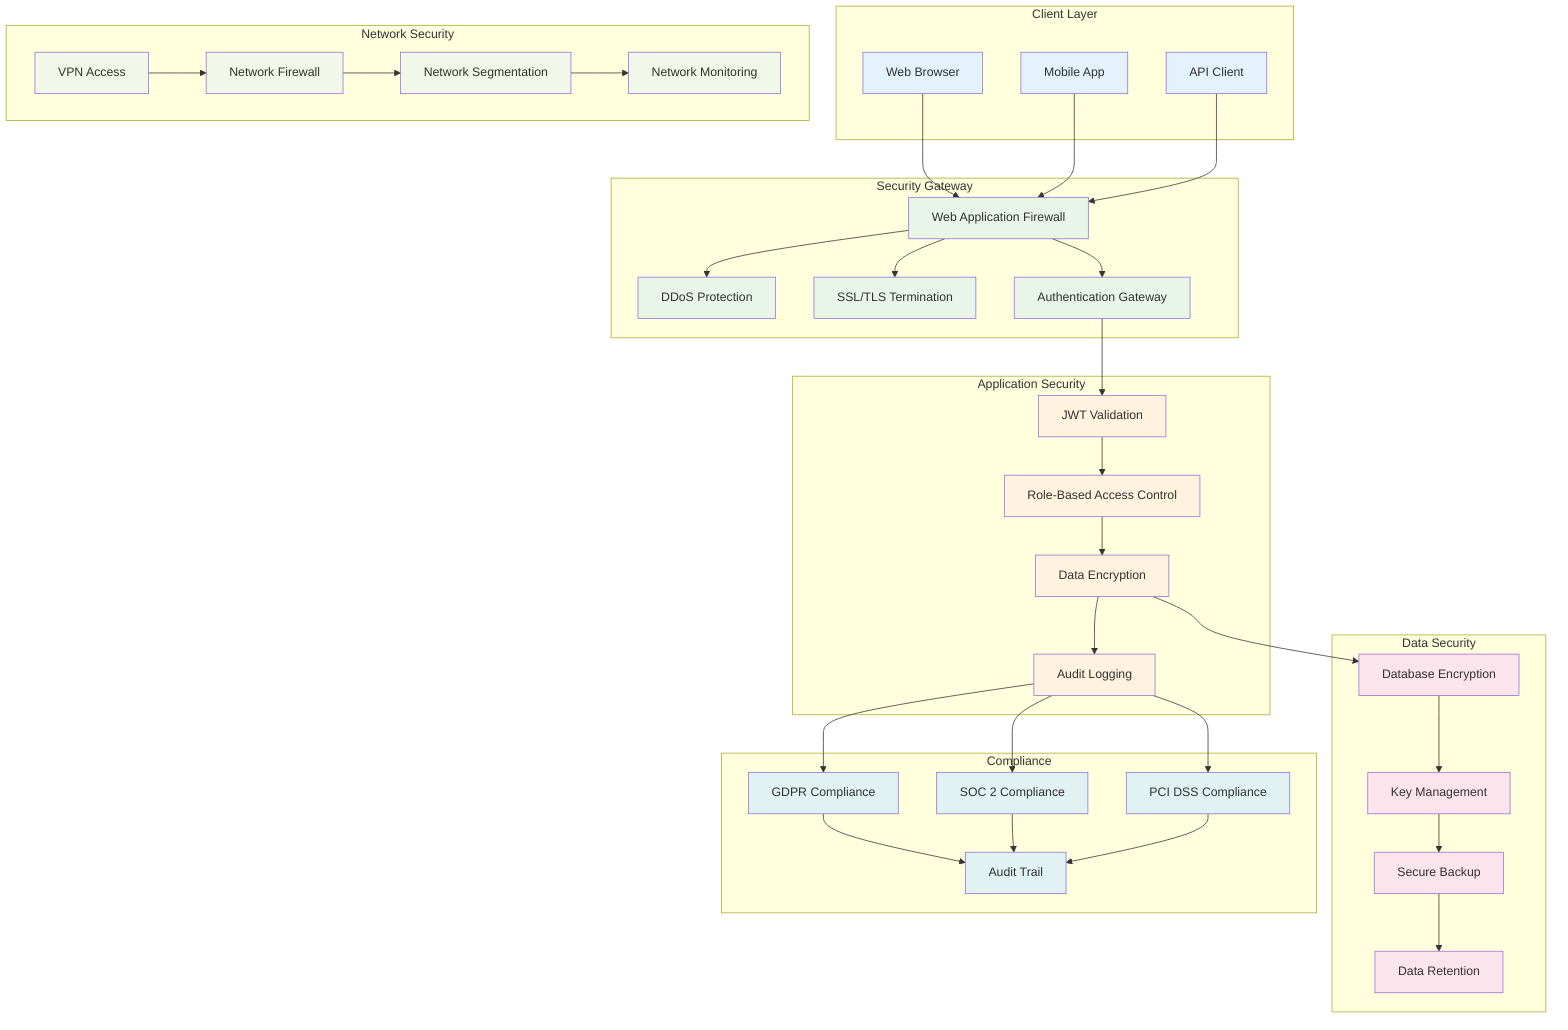 graph TB
    subgraph "Client Layer"
        Browser[Web Browser]
        Mobile[Mobile App]
        API_Client[API Client]
    end
    
    subgraph "Security Gateway"
        WAF[Web Application Firewall]
        DDoS[DDoS Protection]
        SSL[SSL/TLS Termination]
        Auth[Authentication Gateway]
    end
    
    subgraph "Application Security"
        JWT[JWT Validation]
        RBAC[Role-Based Access Control]
        Encryption[Data Encryption]
        Audit[Audit Logging]
    end
    
    subgraph "Data Security"
        DB_Encryption[Database Encryption]
        Key_Management[Key Management]
        Backup[Secure Backup]
        Retention[Data Retention]
    end
    
    subgraph "Network Security"
        VPN[VPN Access]
        Firewall[Network Firewall]
        Segmentation[Network Segmentation]
        Monitoring[Network Monitoring]
    end
    
    subgraph "Compliance"
        GDPR[GDPR Compliance]
        SOC2[SOC 2 Compliance]
        PCI[PCI DSS Compliance]
        Audit_Trail[Audit Trail]
    end
    
    %% Client connections
    Browser --> WAF
    Mobile --> WAF
    API_Client --> WAF
    
    %% Security gateway
    WAF --> DDoS
    WAF --> SSL
    WAF --> Auth
    
    %% Application security
    Auth --> JWT
    JWT --> RBAC
    RBAC --> Encryption
    Encryption --> Audit
    
    %% Data security
    Encryption --> DB_Encryption
    DB_Encryption --> Key_Management
    Key_Management --> Backup
    Backup --> Retention
    
    %% Network security
    VPN --> Firewall
    Firewall --> Segmentation
    Segmentation --> Monitoring
    
    %% Compliance
    Audit --> GDPR
    Audit --> SOC2
    Audit --> PCI
    GDPR --> Audit_Trail
    SOC2 --> Audit_Trail
    PCI --> Audit_Trail
    
    %% Styling
    classDef client fill:#e3f2fd
    classDef gateway fill:#e8f5e8
    classDef app fill:#fff3e0
    classDef data fill:#fce4ec
    classDef network fill:#f1f8e9
    classDef compliance fill:#e0f2f1
    
    class Browser,Mobile,API_Client client
    class WAF,DDoS,SSL,Auth gateway
    class JWT,RBAC,Encryption,Audit app
    class DB_Encryption,Key_Management,Backup,Retention data
    class VPN,Firewall,Segmentation,Monitoring network
    class GDPR,SOC2,PCI,Audit_Trail compliance